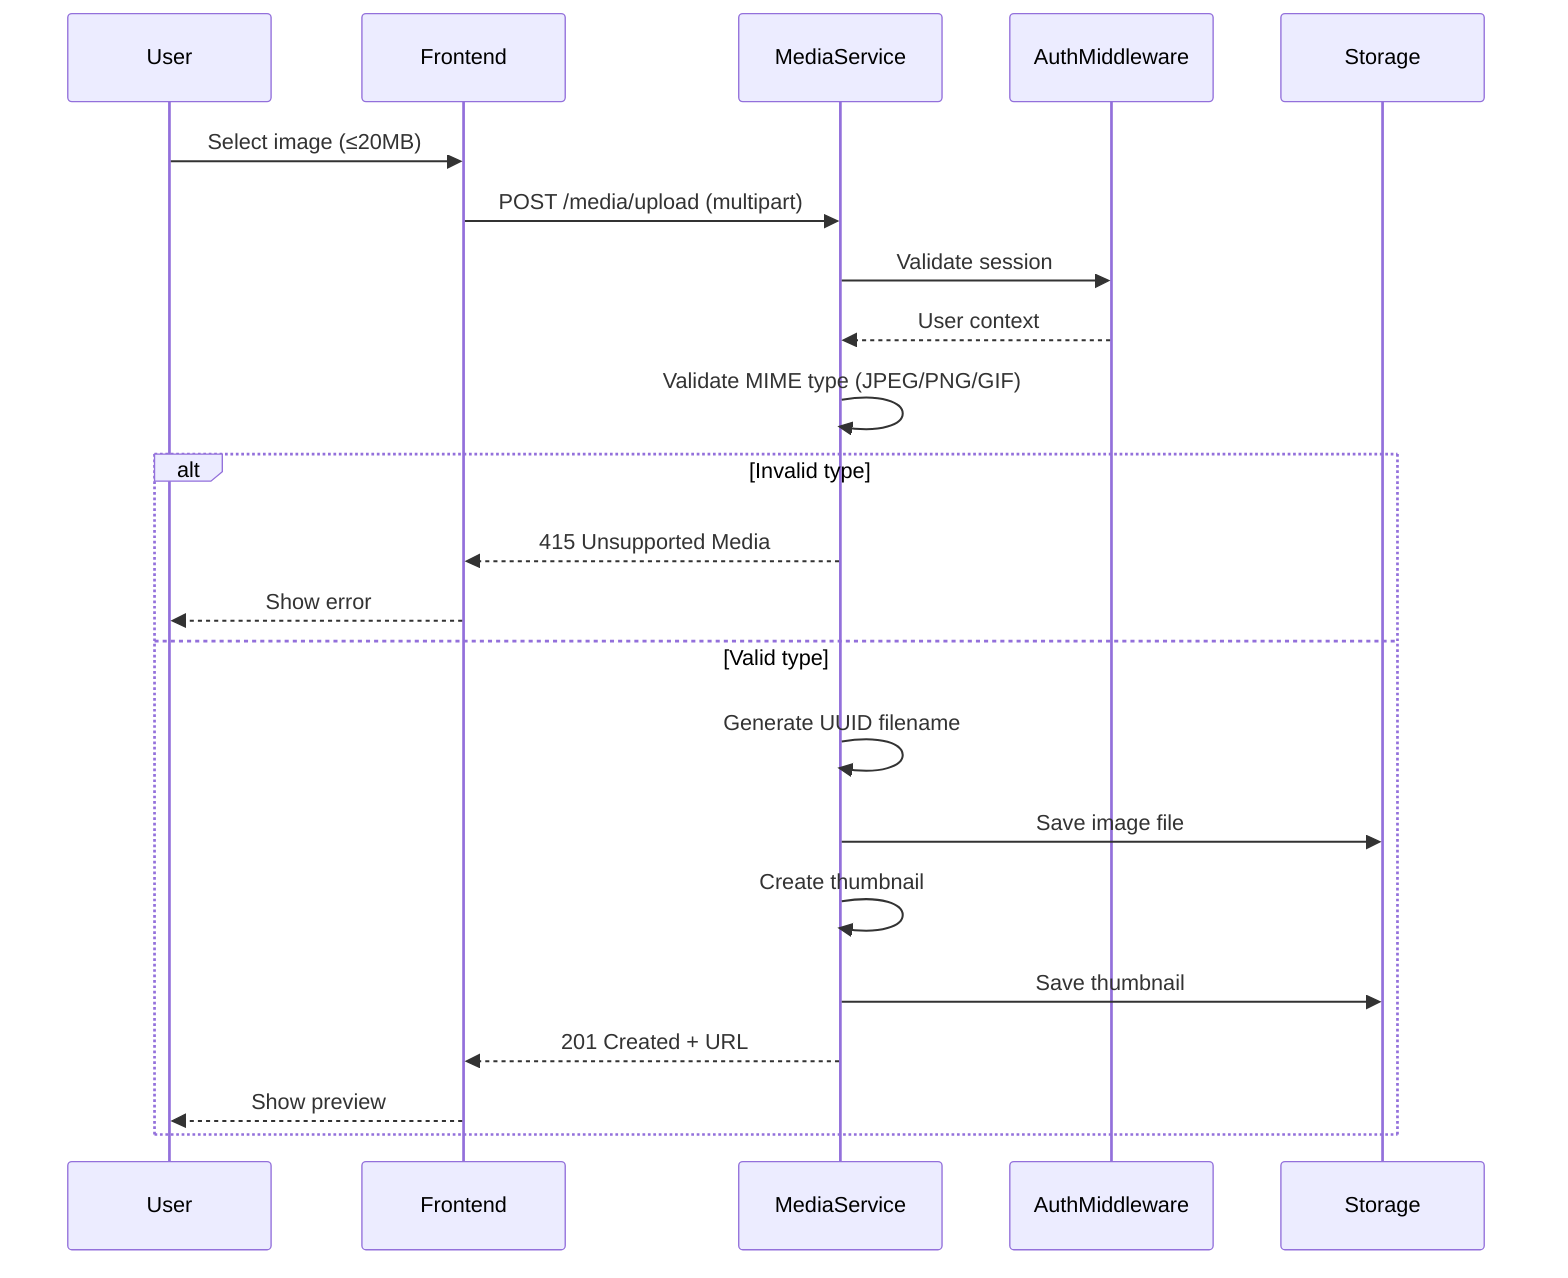 sequenceDiagram
    participant User
    participant Frontend
    participant MediaService
    participant AuthMiddleware
    participant Storage
    
    User->>Frontend: Select image (≤20MB)
    Frontend->>MediaService: POST /media/upload (multipart)
    MediaService->>AuthMiddleware: Validate session
    AuthMiddleware-->>MediaService: User context
    MediaService->>MediaService: Validate MIME type (JPEG/PNG/GIF)
    alt Invalid type
        MediaService-->>Frontend: 415 Unsupported Media
        Frontend-->>User: Show error
    else Valid type
        MediaService->>MediaService: Generate UUID filename
        MediaService->>Storage: Save image file
        MediaService->>MediaService: Create thumbnail
        MediaService->>Storage: Save thumbnail
        MediaService-->>Frontend: 201 Created + URL
        Frontend-->>User: Show preview
    end